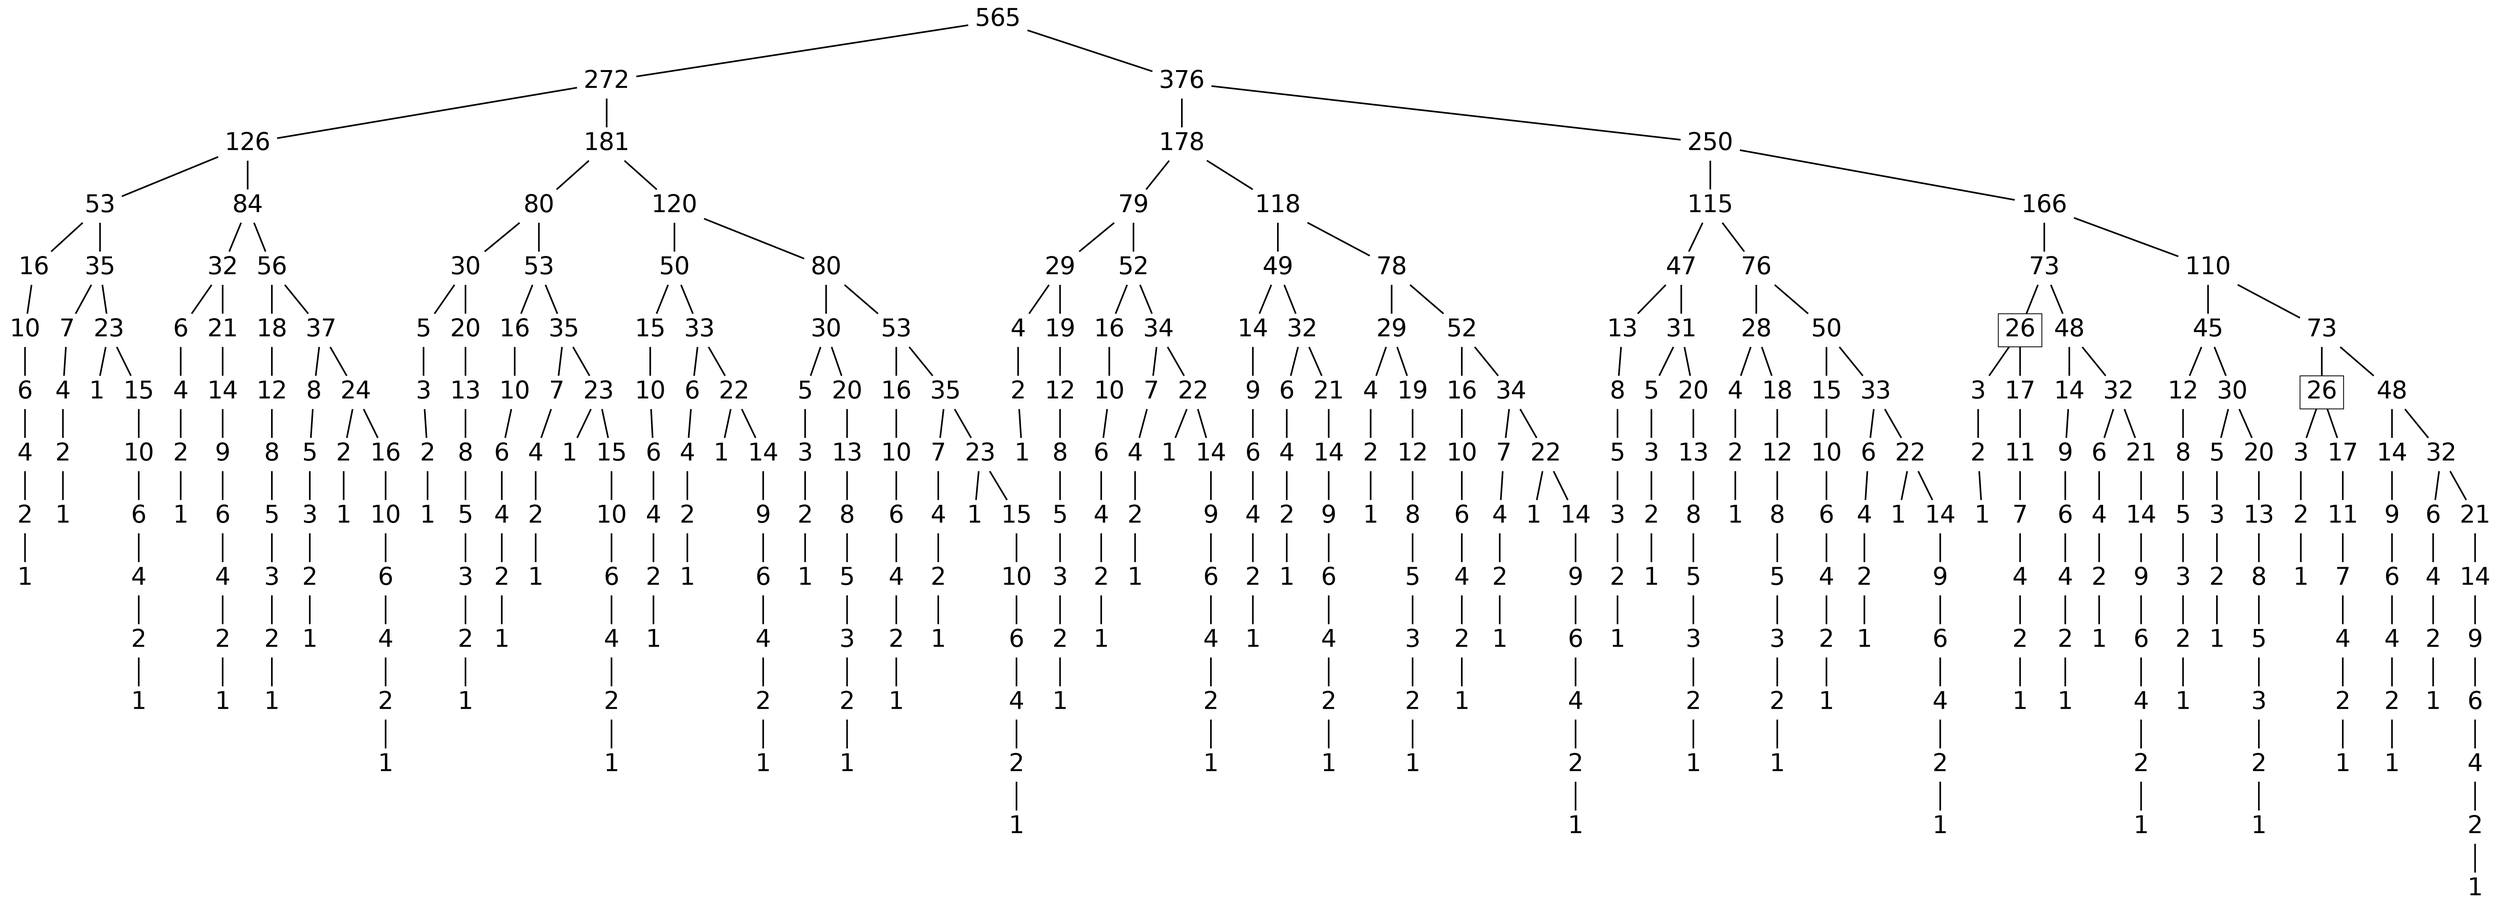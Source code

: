digraph graph_name {
 graph[nodesep = 0.1];
 edge[dir=none, style=bold];
 node[ fontname = "Helvetica", shape = plaintext, width = 0.25, height = 0.25, fontsize=30];
ahf[label="565" ];
ahf->ahg
ahg[label="272" ];
ahg->ahh
ahh[label="126" ];
ahh->ahi
ahi[label="53" ];
ahi->ahj
ahj[label="16" ];
ahj->ahk
ahk[label="10" ];
ahk->ahl
ahl[label="6" ];
ahl->ahm
ahm[label="4" ];
ahm->ahn
ahn[label="2" ];
ahn->aho
aho[label="1" ];
ahi->ahp
ahp[label="35" ];
ahp->ahq
ahq[label="7" ];
ahq->ahr
ahr[label="4" ];
ahr->ahs
ahs[label="2" ];
ahs->aht
aht[label="1" ];
ahp->ahu
ahu[label="23" ];
ahu->ahv
ahv[label="1" ];
ahu->ahw
ahw[label="15" ];
ahw->ahx
ahx[label="10" ];
ahx->ahy
ahy[label="6" ];
ahy->ahz
ahz[label="4" ];
ahz->aia
aia[label="2" ];
aia->aib
aib[label="1" ];
ahh->aic
aic[label="84" ];
aic->aid
aid[label="32" ];
aid->aie
aie[label="6" ];
aie->aif
aif[label="4" ];
aif->aig
aig[label="2" ];
aig->aih
aih[label="1" ];
aid->aii
aii[label="21" ];
aii->aij
aij[label="14" ];
aij->aik
aik[label="9" ];
aik->ail
ail[label="6" ];
ail->aim
aim[label="4" ];
aim->ain
ain[label="2" ];
ain->aio
aio[label="1" ];
aic->aip
aip[label="56" ];
aip->aiq
aiq[label="18" ];
aiq->air
air[label="12" ];
air->ais
ais[label="8" ];
ais->ait
ait[label="5" ];
ait->aiu
aiu[label="3" ];
aiu->aiv
aiv[label="2" ];
aiv->aiw
aiw[label="1" ];
aip->aix
aix[label="37" ];
aix->aiy
aiy[label="8" ];
aiy->aiz
aiz[label="5" ];
aiz->aja
aja[label="3" ];
aja->ajb
ajb[label="2" ];
ajb->ajc
ajc[label="1" ];
aix->ajd
ajd[label="24" ];
ajd->aje
aje[label="2" ];
aje->ajf
ajf[label="1" ];
ajd->ajg
ajg[label="16" ];
ajg->ajh
ajh[label="10" ];
ajh->aji
aji[label="6" ];
aji->ajj
ajj[label="4" ];
ajj->ajk
ajk[label="2" ];
ajk->ajl
ajl[label="1" ];
ahg->ajm
ajm[label="181" ];
ajm->ajn
ajn[label="80" ];
ajn->ajo
ajo[label="30" ];
ajo->ajp
ajp[label="5" ];
ajp->ajq
ajq[label="3" ];
ajq->ajr
ajr[label="2" ];
ajr->ajs
ajs[label="1" ];
ajo->ajt
ajt[label="20" ];
ajt->aju
aju[label="13" ];
aju->ajv
ajv[label="8" ];
ajv->ajw
ajw[label="5" ];
ajw->ajx
ajx[label="3" ];
ajx->ajy
ajy[label="2" ];
ajy->ajz
ajz[label="1" ];
ajn->aka
aka[label="53" ];
aka->akb
akb[label="16" ];
akb->akc
akc[label="10" ];
akc->akd
akd[label="6" ];
akd->ake
ake[label="4" ];
ake->akf
akf[label="2" ];
akf->akg
akg[label="1" ];
aka->akh
akh[label="35" ];
akh->aki
aki[label="7" ];
aki->akj
akj[label="4" ];
akj->akk
akk[label="2" ];
akk->akl
akl[label="1" ];
akh->akm
akm[label="23" ];
akm->akn
akn[label="1" ];
akm->ako
ako[label="15" ];
ako->akp
akp[label="10" ];
akp->akq
akq[label="6" ];
akq->akr
akr[label="4" ];
akr->aks
aks[label="2" ];
aks->akt
akt[label="1" ];
ajm->aku
aku[label="120" ];
aku->akv
akv[label="50" ];
akv->akw
akw[label="15" ];
akw->akx
akx[label="10" ];
akx->aky
aky[label="6" ];
aky->akz
akz[label="4" ];
akz->ala
ala[label="2" ];
ala->alb
alb[label="1" ];
akv->alc
alc[label="33" ];
alc->ald
ald[label="6" ];
ald->ale
ale[label="4" ];
ale->alf
alf[label="2" ];
alf->alg
alg[label="1" ];
alc->alh
alh[label="22" ];
alh->ali
ali[label="1" ];
alh->alj
alj[label="14" ];
alj->alk
alk[label="9" ];
alk->all
all[label="6" ];
all->alm
alm[label="4" ];
alm->aln
aln[label="2" ];
aln->alo
alo[label="1" ];
aku->alp
alp[label="80" ];
alp->alq
alq[label="30" ];
alq->alr
alr[label="5" ];
alr->als
als[label="3" ];
als->alt
alt[label="2" ];
alt->alu
alu[label="1" ];
alq->alv
alv[label="20" ];
alv->alw
alw[label="13" ];
alw->alx
alx[label="8" ];
alx->aly
aly[label="5" ];
aly->alz
alz[label="3" ];
alz->ama
ama[label="2" ];
ama->amb
amb[label="1" ];
alp->amc
amc[label="53" ];
amc->amd
amd[label="16" ];
amd->ame
ame[label="10" ];
ame->amf
amf[label="6" ];
amf->amg
amg[label="4" ];
amg->amh
amh[label="2" ];
amh->ami
ami[label="1" ];
amc->amj
amj[label="35" ];
amj->amk
amk[label="7" ];
amk->aml
aml[label="4" ];
aml->amm
amm[label="2" ];
amm->amn
amn[label="1" ];
amj->amo
amo[label="23" ];
amo->amp
amp[label="1" ];
amo->amq
amq[label="15" ];
amq->amr
amr[label="10" ];
amr->ams
ams[label="6" ];
ams->amt
amt[label="4" ];
amt->amu
amu[label="2" ];
amu->amv
amv[label="1" ];
ahf->amw
amw[label="376" ];
amw->amx
amx[label="178" ];
amx->amy
amy[label="79" ];
amy->amz
amz[label="29" ];
amz->ana
ana[label="4" ];
ana->anb
anb[label="2" ];
anb->anc
anc[label="1" ];
amz->and
and[label="19" ];
and->ane
ane[label="12" ];
ane->anf
anf[label="8" ];
anf->ang
ang[label="5" ];
ang->anh
anh[label="3" ];
anh->ani
ani[label="2" ];
ani->anj
anj[label="1" ];
amy->ank
ank[label="52" ];
ank->anl
anl[label="16" ];
anl->anm
anm[label="10" ];
anm->ann
ann[label="6" ];
ann->ano
ano[label="4" ];
ano->anp
anp[label="2" ];
anp->anq
anq[label="1" ];
ank->anr
anr[label="34" ];
anr->ans
ans[label="7" ];
ans->ant
ant[label="4" ];
ant->anu
anu[label="2" ];
anu->anv
anv[label="1" ];
anr->anw
anw[label="22" ];
anw->anx
anx[label="1" ];
anw->any
any[label="14" ];
any->anz
anz[label="9" ];
anz->aoa
aoa[label="6" ];
aoa->aob
aob[label="4" ];
aob->aoc
aoc[label="2" ];
aoc->aod
aod[label="1" ];
amx->aoe
aoe[label="118" ];
aoe->aof
aof[label="49" ];
aof->aog
aog[label="14" ];
aog->aoh
aoh[label="9" ];
aoh->aoi
aoi[label="6" ];
aoi->aoj
aoj[label="4" ];
aoj->aok
aok[label="2" ];
aok->aol
aol[label="1" ];
aof->aom
aom[label="32" ];
aom->aon
aon[label="6" ];
aon->aoo
aoo[label="4" ];
aoo->aop
aop[label="2" ];
aop->aoq
aoq[label="1" ];
aom->aor
aor[label="21" ];
aor->aos
aos[label="14" ];
aos->aot
aot[label="9" ];
aot->aou
aou[label="6" ];
aou->aov
aov[label="4" ];
aov->aow
aow[label="2" ];
aow->aox
aox[label="1" ];
aoe->aoy
aoy[label="78" ];
aoy->aoz
aoz[label="29" ];
aoz->apa
apa[label="4" ];
apa->apb
apb[label="2" ];
apb->apc
apc[label="1" ];
aoz->apd
apd[label="19" ];
apd->ape
ape[label="12" ];
ape->apf
apf[label="8" ];
apf->apg
apg[label="5" ];
apg->aph
aph[label="3" ];
aph->api
api[label="2" ];
api->apj
apj[label="1" ];
aoy->apk
apk[label="52" ];
apk->apl
apl[label="16" ];
apl->apm
apm[label="10" ];
apm->apn
apn[label="6" ];
apn->apo
apo[label="4" ];
apo->app
app[label="2" ];
app->apq
apq[label="1" ];
apk->apr
apr[label="34" ];
apr->aps
aps[label="7" ];
aps->apt
apt[label="4" ];
apt->apu
apu[label="2" ];
apu->apv
apv[label="1" ];
apr->apw
apw[label="22" ];
apw->apx
apx[label="1" ];
apw->apy
apy[label="14" ];
apy->apz
apz[label="9" ];
apz->aqa
aqa[label="6" ];
aqa->aqb
aqb[label="4" ];
aqb->aqc
aqc[label="2" ];
aqc->aqd
aqd[label="1" ];
amw->aqe
aqe[label="250" ];
aqe->aqf
aqf[label="115" ];
aqf->aqg
aqg[label="47" ];
aqg->aqh
aqh[label="13" ];
aqh->aqi
aqi[label="8" ];
aqi->aqj
aqj[label="5" ];
aqj->aqk
aqk[label="3" ];
aqk->aql
aql[label="2" ];
aql->aqm
aqm[label="1" ];
aqg->aqn
aqn[label="31" ];
aqn->aqo
aqo[label="5" ];
aqo->aqp
aqp[label="3" ];
aqp->aqq
aqq[label="2" ];
aqq->aqr
aqr[label="1" ];
aqn->aqs
aqs[label="20" ];
aqs->aqt
aqt[label="13" ];
aqt->aqu
aqu[label="8" ];
aqu->aqv
aqv[label="5" ];
aqv->aqw
aqw[label="3" ];
aqw->aqx
aqx[label="2" ];
aqx->aqy
aqy[label="1" ];
aqf->aqz
aqz[label="76" ];
aqz->ara
ara[label="28" ];
ara->arb
arb[label="4" ];
arb->arc
arc[label="2" ];
arc->ard
ard[label="1" ];
ara->are
are[label="18" ];
are->arf
arf[label="12" ];
arf->arg
arg[label="8" ];
arg->arh
arh[label="5" ];
arh->ari
ari[label="3" ];
ari->arj
arj[label="2" ];
arj->ark
ark[label="1" ];
aqz->arl
arl[label="50" ];
arl->arm
arm[label="15" ];
arm->arn
arn[label="10" ];
arn->aro
aro[label="6" ];
aro->arp
arp[label="4" ];
arp->arq
arq[label="2" ];
arq->arr
arr[label="1" ];
arl->ars
ars[label="33" ];
ars->art
art[label="6" ];
art->aru
aru[label="4" ];
aru->arv
arv[label="2" ];
arv->arw
arw[label="1" ];
ars->arx
arx[label="22" ];
arx->ary
ary[label="1" ];
arx->arz
arz[label="14" ];
arz->asa
asa[label="9" ];
asa->asb
asb[label="6" ];
asb->asc
asc[label="4" ];
asc->asd
asd[label="2" ];
asd->ase
ase[label="1" ];
aqe->asf
asf[label="166" ];
asf->asg
asg[label="73" ];
asg->ash
ash[label="26" ;shape=box];
ash->asi
asi[label="3" ];
asi->asj
asj[label="2" ];
asj->ask
ask[label="1" ];
ash->asl
asl[label="17" ];
asl->asm
asm[label="11" ];
asm->asn
asn[label="7" ];
asn->aso
aso[label="4" ];
aso->asp
asp[label="2" ];
asp->asq
asq[label="1" ];
asg->asr
asr[label="48" ];
asr->ass
ass[label="14" ];
ass->ast
ast[label="9" ];
ast->asu
asu[label="6" ];
asu->asv
asv[label="4" ];
asv->asw
asw[label="2" ];
asw->asx
asx[label="1" ];
asr->asy
asy[label="32" ];
asy->asz
asz[label="6" ];
asz->ata
ata[label="4" ];
ata->atb
atb[label="2" ];
atb->atc
atc[label="1" ];
asy->atd
atd[label="21" ];
atd->ate
ate[label="14" ];
ate->atf
atf[label="9" ];
atf->atg
atg[label="6" ];
atg->ath
ath[label="4" ];
ath->ati
ati[label="2" ];
ati->atj
atj[label="1" ];
asf->atk
atk[label="110" ];
atk->atl
atl[label="45" ];
atl->atm
atm[label="12" ];
atm->atn
atn[label="8" ];
atn->ato
ato[label="5" ];
ato->atp
atp[label="3" ];
atp->atq
atq[label="2" ];
atq->atr
atr[label="1" ];
atl->ats
ats[label="30" ];
ats->att
att[label="5" ];
att->atu
atu[label="3" ];
atu->atv
atv[label="2" ];
atv->atw
atw[label="1" ];
ats->atx
atx[label="20" ];
atx->aty
aty[label="13" ];
aty->atz
atz[label="8" ];
atz->aua
aua[label="5" ];
aua->aub
aub[label="3" ];
aub->auc
auc[label="2" ];
auc->aud
aud[label="1" ];
atk->aue
aue[label="73" ];
aue->auf
auf[label="26" ;shape=box];
auf->aug
aug[label="3" ];
aug->auh
auh[label="2" ];
auh->aui
aui[label="1" ];
auf->auj
auj[label="17" ];
auj->auk
auk[label="11" ];
auk->aul
aul[label="7" ];
aul->aum
aum[label="4" ];
aum->aun
aun[label="2" ];
aun->auo
auo[label="1" ];
aue->aup
aup[label="48" ];
aup->auq
auq[label="14" ];
auq->aur
aur[label="9" ];
aur->aus
aus[label="6" ];
aus->aut
aut[label="4" ];
aut->auu
auu[label="2" ];
auu->auv
auv[label="1" ];
aup->auw
auw[label="32" ];
auw->aux
aux[label="6" ];
aux->auy
auy[label="4" ];
auy->auz
auz[label="2" ];
auz->ava
ava[label="1" ];
auw->avb
avb[label="21" ];
avb->avc
avc[label="14" ];
avc->avd
avd[label="9" ];
avd->ave
ave[label="6" ];
ave->avf
avf[label="4" ];
avf->avg
avg[label="2" ];
avg->avh
avh[label="1" ];
}
